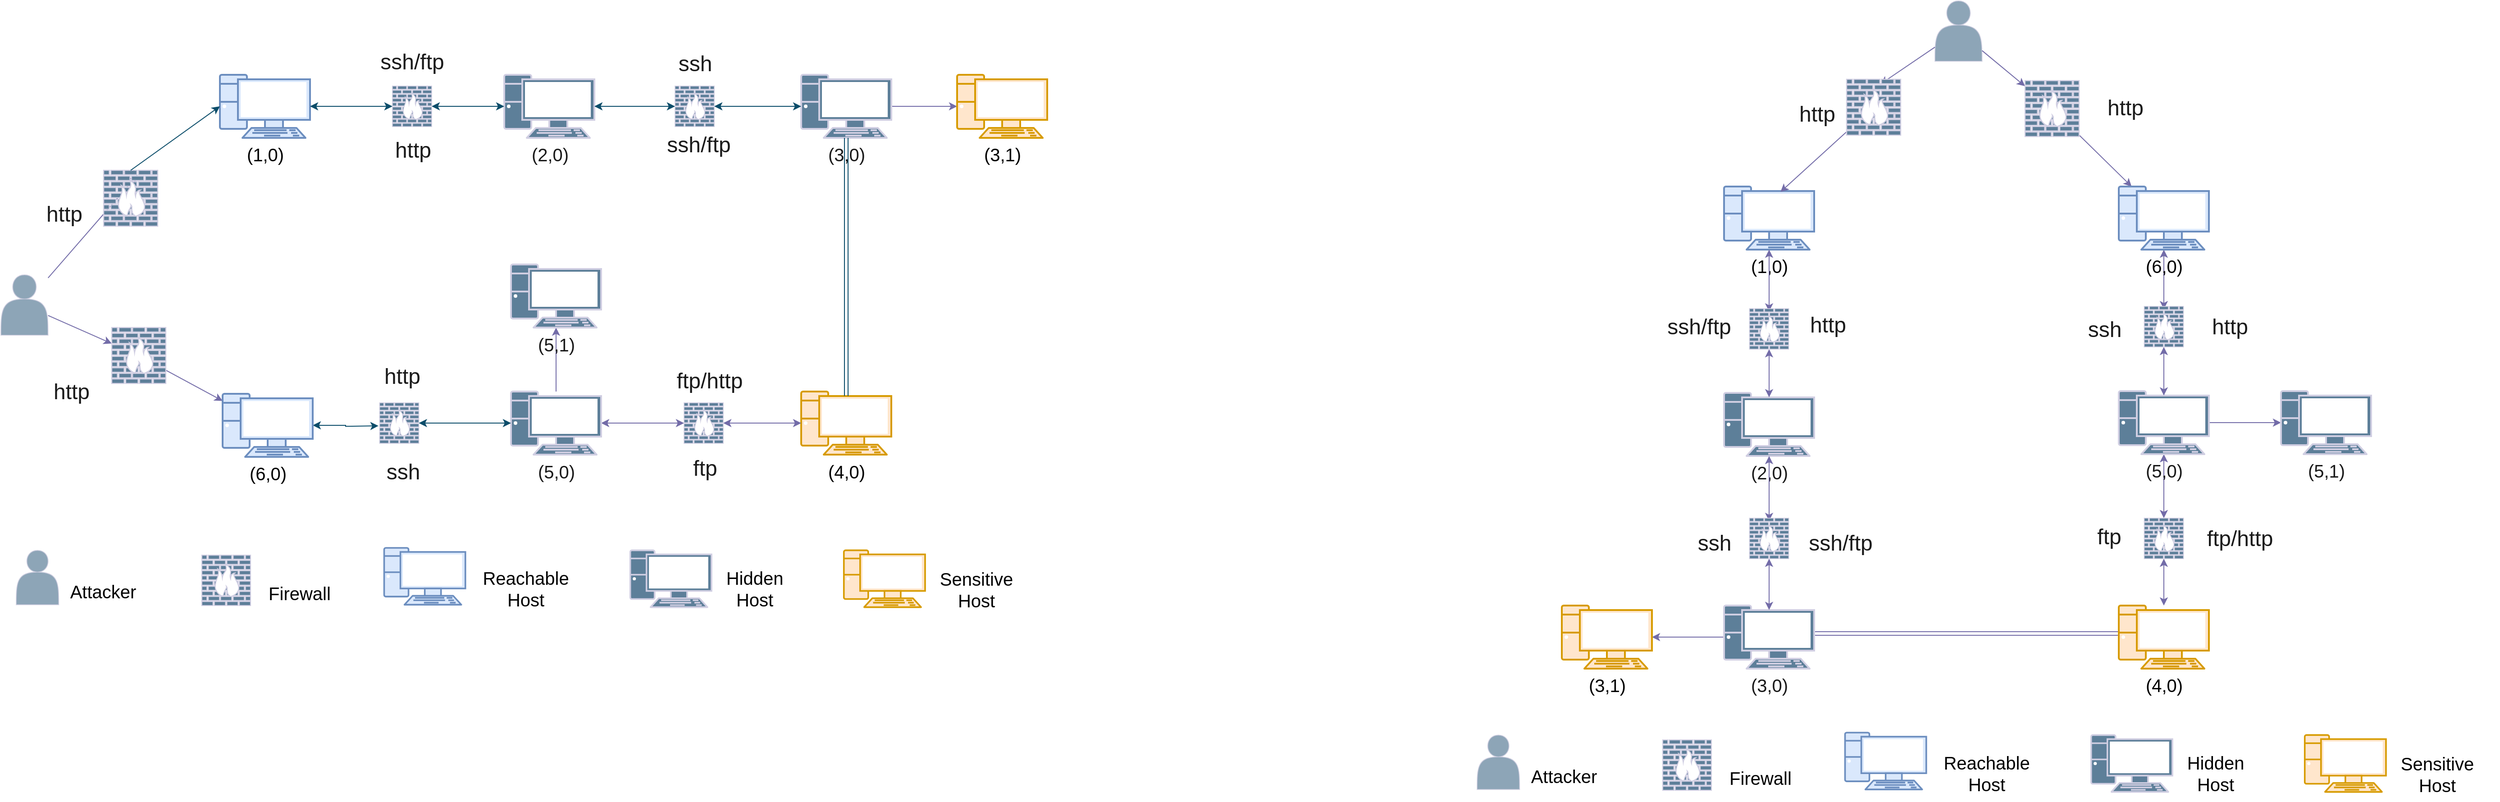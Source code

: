 <mxfile version="24.8.3">
  <diagram name="Page-1" id="d66fe2ae-3e9f-cf2f-6d29-e24063ad5d60">
    <mxGraphModel dx="8235" dy="3030" grid="0" gridSize="10" guides="1" tooltips="1" connect="1" arrows="1" fold="1" page="1" pageScale="1" pageWidth="1700" pageHeight="1100" background="none" math="0" shadow="0">
      <root>
        <mxCell id="0" />
        <mxCell id="1" parent="0" />
        <mxCell id="IWd8f2sbjNIuQyX2ivtv-33" style="rounded=0;orthogonalLoop=1;jettySize=auto;html=1;strokeColor=#736CA8;fontColor=#1A1A1A;" edge="1" parent="1" source="IWd8f2sbjNIuQyX2ivtv-32" target="IWd8f2sbjNIuQyX2ivtv-27">
          <mxGeometry relative="1" as="geometry" />
        </mxCell>
        <mxCell id="IWd8f2sbjNIuQyX2ivtv-2" value="" style="shape=actor;whiteSpace=wrap;html=1;opacity=70;labelBackgroundColor=none;fillColor=#5D7F99;strokeColor=#D0CEE2;fontColor=#1A1A1A;" vertex="1" parent="1">
          <mxGeometry x="-2867" y="-1056" width="52.35" height="67" as="geometry" />
        </mxCell>
        <mxCell id="IWd8f2sbjNIuQyX2ivtv-5" value="&lt;font style=&quot;font-size: 20px;&quot;&gt;(1,0)&lt;/font&gt;" style="verticalAlign=top;verticalLabelPosition=bottom;labelPosition=center;align=center;html=1;gradientDirection=north;strokeWidth=2;shape=mxgraph.networks.pc;rounded=1;shadow=0;comic=0;labelBackgroundColor=none;fillColor=#dae8fc;strokeColor=#6c8ebf;" vertex="1" parent="1">
          <mxGeometry x="-3101" y="-850" width="100" height="70" as="geometry" />
        </mxCell>
        <mxCell id="IWd8f2sbjNIuQyX2ivtv-13" style="rounded=1;orthogonalLoop=1;jettySize=auto;html=1;entryX=0.626;entryY=0.086;entryDx=0;entryDy=0;entryPerimeter=0;labelBackgroundColor=none;fontColor=default;strokeColor=#736CA8;curved=0;" edge="1" parent="1" source="IWd8f2sbjNIuQyX2ivtv-9" target="IWd8f2sbjNIuQyX2ivtv-5">
          <mxGeometry relative="1" as="geometry" />
        </mxCell>
        <mxCell id="IWd8f2sbjNIuQyX2ivtv-16" value="&lt;font style=&quot;font-size: 20px;&quot;&gt;(2,0)&lt;/font&gt;" style="verticalAlign=top;verticalLabelPosition=bottom;labelPosition=center;align=center;html=1;gradientDirection=north;strokeWidth=2;shape=mxgraph.networks.pc;rounded=1;shadow=0;comic=0;labelBackgroundColor=none;fillColor=#5D7F99;strokeColor=#D0CEE2;fontColor=#1A1A1A;" vertex="1" parent="1">
          <mxGeometry x="-3101" y="-621" width="100" height="70" as="geometry" />
        </mxCell>
        <mxCell id="IWd8f2sbjNIuQyX2ivtv-17" style="edgeStyle=orthogonalEdgeStyle;rounded=0;orthogonalLoop=1;jettySize=auto;html=1;entryX=0.5;entryY=0.07;entryDx=0;entryDy=0;entryPerimeter=0;labelBackgroundColor=none;fontColor=default;strokeColor=#736CA8;endArrow=classic;endFill=1;startArrow=classic;startFill=1;" edge="1" parent="1" source="IWd8f2sbjNIuQyX2ivtv-42" target="IWd8f2sbjNIuQyX2ivtv-16">
          <mxGeometry relative="1" as="geometry" />
        </mxCell>
        <mxCell id="IWd8f2sbjNIuQyX2ivtv-22" value="" style="edgeStyle=orthogonalEdgeStyle;rounded=0;orthogonalLoop=1;jettySize=auto;html=1;labelBackgroundColor=none;fontColor=default;strokeColor=#736CA8;startArrow=none;startFill=0;endArrow=none;endFill=0;shape=link;" edge="1" parent="1">
          <mxGeometry relative="1" as="geometry">
            <mxPoint x="-3002" y="-354" as="sourcePoint" />
            <mxPoint x="-2641" y="-354" as="targetPoint" />
          </mxGeometry>
        </mxCell>
        <mxCell id="IWd8f2sbjNIuQyX2ivtv-62" value="" style="edgeStyle=orthogonalEdgeStyle;rounded=0;orthogonalLoop=1;jettySize=auto;html=1;strokeColor=#736CA8;fontColor=#1A1A1A;" edge="1" parent="1" source="IWd8f2sbjNIuQyX2ivtv-18" target="IWd8f2sbjNIuQyX2ivtv-61">
          <mxGeometry relative="1" as="geometry" />
        </mxCell>
        <mxCell id="IWd8f2sbjNIuQyX2ivtv-18" value="&lt;font style=&quot;font-size: 20px;&quot;&gt;(3,0)&lt;/font&gt;" style="verticalAlign=top;verticalLabelPosition=bottom;labelPosition=center;align=center;html=1;gradientDirection=north;strokeWidth=2;shape=mxgraph.networks.pc;rounded=1;shadow=0;comic=0;labelBackgroundColor=none;fillColor=#5D7F99;strokeColor=#D0CEE2;fontColor=#1A1A1A;" vertex="1" parent="1">
          <mxGeometry x="-3101" y="-385" width="100" height="70" as="geometry" />
        </mxCell>
        <mxCell id="IWd8f2sbjNIuQyX2ivtv-19" style="edgeStyle=orthogonalEdgeStyle;rounded=0;orthogonalLoop=1;jettySize=auto;html=1;entryX=0.5;entryY=0.07;entryDx=0;entryDy=0;entryPerimeter=0;labelBackgroundColor=none;fontColor=default;strokeColor=#736CA8;startArrow=classic;startFill=1;endArrow=classic;endFill=1;" edge="1" parent="1" source="IWd8f2sbjNIuQyX2ivtv-44" target="IWd8f2sbjNIuQyX2ivtv-18">
          <mxGeometry relative="1" as="geometry" />
        </mxCell>
        <mxCell id="IWd8f2sbjNIuQyX2ivtv-26" value="" style="edgeStyle=orthogonalEdgeStyle;rounded=0;orthogonalLoop=1;jettySize=auto;html=1;strokeColor=#736CA8;fontColor=#1A1A1A;startArrow=classic;startFill=1;endArrow=classic;endFill=1;" edge="1" parent="1" source="IWd8f2sbjNIuQyX2ivtv-47" target="IWd8f2sbjNIuQyX2ivtv-25">
          <mxGeometry relative="1" as="geometry" />
        </mxCell>
        <mxCell id="IWd8f2sbjNIuQyX2ivtv-20" value="&lt;font style=&quot;font-size: 20px;&quot;&gt;(4,0)&lt;/font&gt;" style="verticalAlign=top;verticalLabelPosition=bottom;labelPosition=center;align=center;html=1;gradientDirection=north;strokeWidth=2;shape=mxgraph.networks.pc;rounded=1;shadow=0;comic=0;labelBackgroundColor=none;fillColor=#ffe6cc;strokeColor=#d79b00;" vertex="1" parent="1">
          <mxGeometry x="-2663" y="-385" width="100" height="70" as="geometry" />
        </mxCell>
        <mxCell id="IWd8f2sbjNIuQyX2ivtv-28" value="" style="edgeStyle=orthogonalEdgeStyle;rounded=0;orthogonalLoop=1;jettySize=auto;html=1;strokeColor=#736CA8;fontColor=#1A1A1A;startArrow=classic;startFill=1;endArrow=classic;endFill=1;exitX=0.5;exitY=0.07;exitDx=0;exitDy=0;exitPerimeter=0;" edge="1" parent="1" source="IWd8f2sbjNIuQyX2ivtv-35" target="IWd8f2sbjNIuQyX2ivtv-27">
          <mxGeometry relative="1" as="geometry" />
        </mxCell>
        <mxCell id="IWd8f2sbjNIuQyX2ivtv-60" value="" style="edgeStyle=orthogonalEdgeStyle;rounded=0;orthogonalLoop=1;jettySize=auto;html=1;strokeColor=#736CA8;fontColor=#1A1A1A;" edge="1" parent="1" source="IWd8f2sbjNIuQyX2ivtv-25" target="IWd8f2sbjNIuQyX2ivtv-59">
          <mxGeometry relative="1" as="geometry" />
        </mxCell>
        <mxCell id="IWd8f2sbjNIuQyX2ivtv-25" value="&lt;font style=&quot;font-size: 20px;&quot;&gt;(5,0)&lt;/font&gt;" style="verticalAlign=top;verticalLabelPosition=bottom;labelPosition=center;align=center;html=1;gradientDirection=north;strokeWidth=2;shape=mxgraph.networks.pc;rounded=1;shadow=0;comic=0;labelBackgroundColor=none;fillColor=#5D7F99;strokeColor=#D0CEE2;fontColor=#1A1A1A;" vertex="1" parent="1">
          <mxGeometry x="-2663" y="-623" width="100" height="70" as="geometry" />
        </mxCell>
        <mxCell id="IWd8f2sbjNIuQyX2ivtv-27" value="&lt;font style=&quot;font-size: 20px;&quot;&gt;(6,0)&lt;/font&gt;" style="verticalAlign=top;verticalLabelPosition=bottom;labelPosition=center;align=center;html=1;gradientDirection=north;strokeWidth=2;shape=mxgraph.networks.pc;rounded=1;shadow=0;comic=0;labelBackgroundColor=none;fillColor=#dae8fc;strokeColor=#6c8ebf;" vertex="1" parent="1">
          <mxGeometry x="-2663" y="-850" width="100" height="70" as="geometry" />
        </mxCell>
        <mxCell id="IWd8f2sbjNIuQyX2ivtv-29" value="" style="rounded=1;orthogonalLoop=1;jettySize=auto;html=1;entryX=0.626;entryY=0.086;entryDx=0;entryDy=0;entryPerimeter=0;labelBackgroundColor=none;fontColor=default;strokeColor=#736CA8;curved=0;" edge="1" parent="1" source="IWd8f2sbjNIuQyX2ivtv-2" target="IWd8f2sbjNIuQyX2ivtv-9">
          <mxGeometry relative="1" as="geometry">
            <mxPoint x="-2898" y="-1015" as="sourcePoint" />
            <mxPoint x="-3038" y="-844" as="targetPoint" />
          </mxGeometry>
        </mxCell>
        <mxCell id="IWd8f2sbjNIuQyX2ivtv-9" value="" style="verticalAlign=top;verticalLabelPosition=bottom;labelPosition=center;align=center;html=1;gradientDirection=north;strokeWidth=2;shape=mxgraph.networks.firewall;rounded=1;shadow=0;comic=0;labelBackgroundColor=none;fillColor=#5D7F99;strokeColor=#D0CEE2;fontColor=#1A1A1A;" vertex="1" parent="1">
          <mxGeometry x="-2965" y="-969" width="60" height="62" as="geometry" />
        </mxCell>
        <mxCell id="IWd8f2sbjNIuQyX2ivtv-34" value="" style="rounded=0;orthogonalLoop=1;jettySize=auto;html=1;strokeColor=#736CA8;fontColor=#1A1A1A;" edge="1" parent="1" source="IWd8f2sbjNIuQyX2ivtv-2" target="IWd8f2sbjNIuQyX2ivtv-32">
          <mxGeometry relative="1" as="geometry">
            <mxPoint x="-2830" y="-1029" as="sourcePoint" />
            <mxPoint x="-2648" y="-850" as="targetPoint" />
          </mxGeometry>
        </mxCell>
        <mxCell id="IWd8f2sbjNIuQyX2ivtv-32" value="" style="verticalAlign=top;verticalLabelPosition=bottom;labelPosition=center;align=center;html=1;gradientDirection=north;strokeWidth=2;shape=mxgraph.networks.firewall;rounded=1;shadow=0;comic=0;labelBackgroundColor=none;fillColor=#5D7F99;strokeColor=#D0CEE2;fontColor=#1A1A1A;" vertex="1" parent="1">
          <mxGeometry x="-2767" y="-967.5" width="60" height="62" as="geometry" />
        </mxCell>
        <mxCell id="IWd8f2sbjNIuQyX2ivtv-36" value="&lt;font style=&quot;font-size: 24px;&quot;&gt;http&lt;/font&gt;" style="text;html=1;align=center;verticalAlign=middle;resizable=0;points=[];autosize=1;strokeColor=none;fillColor=none;fontColor=#1A1A1A;fontSize=24;" vertex="1" parent="1">
          <mxGeometry x="-3027" y="-951" width="58" height="41" as="geometry" />
        </mxCell>
        <mxCell id="IWd8f2sbjNIuQyX2ivtv-37" value="&lt;font style=&quot;font-size: 24px;&quot;&gt;http&lt;/font&gt;" style="text;html=1;align=center;verticalAlign=middle;resizable=0;points=[];autosize=1;strokeColor=none;fillColor=none;fontColor=#1A1A1A;fontSize=24;" vertex="1" parent="1">
          <mxGeometry x="-2685" y="-958" width="58" height="41" as="geometry" />
        </mxCell>
        <mxCell id="IWd8f2sbjNIuQyX2ivtv-38" value="&lt;font style=&quot;font-size: 24px;&quot;&gt;ssh/ftp&lt;/font&gt;" style="text;html=1;align=center;verticalAlign=middle;resizable=0;points=[];autosize=1;strokeColor=none;fillColor=none;fontColor=#1A1A1A;fontSize=24;" vertex="1" parent="1">
          <mxGeometry x="-3174" y="-714.5" width="89" height="41" as="geometry" />
        </mxCell>
        <mxCell id="IWd8f2sbjNIuQyX2ivtv-39" value="" style="edgeStyle=orthogonalEdgeStyle;rounded=0;orthogonalLoop=1;jettySize=auto;html=1;strokeColor=#736CA8;fontColor=#1A1A1A;startArrow=classic;startFill=1;endArrow=classic;endFill=1;exitX=0.5;exitY=0.07;exitDx=0;exitDy=0;exitPerimeter=0;" edge="1" parent="1" source="IWd8f2sbjNIuQyX2ivtv-25" target="IWd8f2sbjNIuQyX2ivtv-35">
          <mxGeometry relative="1" as="geometry">
            <mxPoint x="-2613" y="-618" as="sourcePoint" />
            <mxPoint x="-2613" y="-780" as="targetPoint" />
          </mxGeometry>
        </mxCell>
        <mxCell id="IWd8f2sbjNIuQyX2ivtv-35" value="" style="verticalAlign=top;verticalLabelPosition=bottom;labelPosition=center;align=center;html=1;gradientDirection=north;strokeWidth=2;shape=mxgraph.networks.firewall;rounded=1;shadow=0;comic=0;labelBackgroundColor=none;fillColor=#5D7F99;strokeColor=#D0CEE2;fontColor=#1A1A1A;" vertex="1" parent="1">
          <mxGeometry x="-2634.77" y="-717" width="43.55" height="45" as="geometry" />
        </mxCell>
        <mxCell id="IWd8f2sbjNIuQyX2ivtv-43" value="" style="edgeStyle=orthogonalEdgeStyle;rounded=0;orthogonalLoop=1;jettySize=auto;html=1;entryX=0.5;entryY=0.07;entryDx=0;entryDy=0;entryPerimeter=0;labelBackgroundColor=none;fontColor=default;strokeColor=#736CA8;endArrow=classic;endFill=1;startArrow=classic;startFill=1;" edge="1" parent="1" source="IWd8f2sbjNIuQyX2ivtv-5" target="IWd8f2sbjNIuQyX2ivtv-42">
          <mxGeometry relative="1" as="geometry">
            <mxPoint x="-3051" y="-780" as="sourcePoint" />
            <mxPoint x="-3051" y="-616" as="targetPoint" />
          </mxGeometry>
        </mxCell>
        <mxCell id="IWd8f2sbjNIuQyX2ivtv-42" value="&amp;nbsp;" style="verticalAlign=top;verticalLabelPosition=bottom;labelPosition=center;align=center;html=1;gradientDirection=north;strokeWidth=2;shape=mxgraph.networks.firewall;rounded=1;shadow=0;comic=0;labelBackgroundColor=none;fillColor=#5D7F99;strokeColor=#D0CEE2;fontColor=#1A1A1A;" vertex="1" parent="1">
          <mxGeometry x="-3072.77" y="-714.5" width="43.55" height="45" as="geometry" />
        </mxCell>
        <mxCell id="IWd8f2sbjNIuQyX2ivtv-46" value="" style="edgeStyle=orthogonalEdgeStyle;rounded=0;orthogonalLoop=1;jettySize=auto;html=1;entryX=0.5;entryY=0.07;entryDx=0;entryDy=0;entryPerimeter=0;labelBackgroundColor=none;fontColor=default;strokeColor=#736CA8;startArrow=classic;startFill=1;endArrow=classic;endFill=1;" edge="1" parent="1" source="IWd8f2sbjNIuQyX2ivtv-16" target="IWd8f2sbjNIuQyX2ivtv-44">
          <mxGeometry relative="1" as="geometry">
            <mxPoint x="-3051" y="-551" as="sourcePoint" />
            <mxPoint x="-3051" y="-380" as="targetPoint" />
          </mxGeometry>
        </mxCell>
        <mxCell id="IWd8f2sbjNIuQyX2ivtv-44" value="" style="verticalAlign=top;verticalLabelPosition=bottom;labelPosition=center;align=center;html=1;gradientDirection=north;strokeWidth=2;shape=mxgraph.networks.firewall;rounded=1;shadow=0;comic=0;labelBackgroundColor=none;fillColor=#5D7F99;strokeColor=#D0CEE2;fontColor=#1A1A1A;" vertex="1" parent="1">
          <mxGeometry x="-3072.77" y="-482" width="43.55" height="45" as="geometry" />
        </mxCell>
        <mxCell id="IWd8f2sbjNIuQyX2ivtv-48" value="" style="edgeStyle=orthogonalEdgeStyle;rounded=0;orthogonalLoop=1;jettySize=auto;html=1;strokeColor=#736CA8;fontColor=#1A1A1A;startArrow=classic;startFill=1;endArrow=classic;endFill=1;" edge="1" parent="1" source="IWd8f2sbjNIuQyX2ivtv-20" target="IWd8f2sbjNIuQyX2ivtv-47">
          <mxGeometry relative="1" as="geometry">
            <mxPoint x="-2613" y="-385" as="sourcePoint" />
            <mxPoint x="-2613" y="-553" as="targetPoint" />
          </mxGeometry>
        </mxCell>
        <mxCell id="IWd8f2sbjNIuQyX2ivtv-47" value="" style="verticalAlign=top;verticalLabelPosition=bottom;labelPosition=center;align=center;html=1;gradientDirection=north;strokeWidth=2;shape=mxgraph.networks.firewall;rounded=1;shadow=0;comic=0;labelBackgroundColor=none;fillColor=#5D7F99;strokeColor=#D0CEE2;fontColor=#1A1A1A;" vertex="1" parent="1">
          <mxGeometry x="-2634.77" y="-482" width="43.55" height="45" as="geometry" />
        </mxCell>
        <mxCell id="IWd8f2sbjNIuQyX2ivtv-49" value="&lt;font style=&quot;font-size: 24px;&quot;&gt;http&lt;/font&gt;" style="text;html=1;align=center;verticalAlign=middle;resizable=0;points=[];autosize=1;strokeColor=none;fillColor=none;fontColor=#1A1A1A;fontSize=24;" vertex="1" parent="1">
          <mxGeometry x="-3015" y="-716.5" width="58" height="41" as="geometry" />
        </mxCell>
        <mxCell id="IWd8f2sbjNIuQyX2ivtv-51" value="&lt;font style=&quot;font-size: 24px;&quot;&gt;ssh&lt;/font&gt;" style="text;html=1;align=center;verticalAlign=middle;resizable=0;points=[];autosize=1;strokeColor=none;fillColor=none;fontColor=#1A1A1A;fontSize=24;" vertex="1" parent="1">
          <mxGeometry x="-3140" y="-475" width="55" height="41" as="geometry" />
        </mxCell>
        <mxCell id="IWd8f2sbjNIuQyX2ivtv-52" value="&lt;font style=&quot;font-size: 24px;&quot;&gt;ssh/ftp&lt;/font&gt;" style="text;html=1;align=center;verticalAlign=middle;resizable=0;points=[];autosize=1;strokeColor=none;fillColor=none;fontColor=#1A1A1A;fontSize=24;" vertex="1" parent="1">
          <mxGeometry x="-3016.5" y="-475" width="89" height="41" as="geometry" />
        </mxCell>
        <mxCell id="IWd8f2sbjNIuQyX2ivtv-54" value="&lt;font style=&quot;font-size: 24px;&quot;&gt;ftp/http&lt;/font&gt;" style="text;html=1;align=center;verticalAlign=middle;resizable=0;points=[];autosize=1;strokeColor=none;fillColor=none;fontColor=#1A1A1A;fontSize=24;" vertex="1" parent="1">
          <mxGeometry x="-2575" y="-479.5" width="91" height="41" as="geometry" />
        </mxCell>
        <mxCell id="IWd8f2sbjNIuQyX2ivtv-55" value="&lt;font style=&quot;font-size: 24px;&quot;&gt;ftp&lt;/font&gt;" style="text;html=1;align=center;verticalAlign=middle;resizable=0;points=[];autosize=1;strokeColor=none;fillColor=none;fontColor=#1A1A1A;fontSize=24;" vertex="1" parent="1">
          <mxGeometry x="-2697" y="-481.5" width="45" height="41" as="geometry" />
        </mxCell>
        <mxCell id="IWd8f2sbjNIuQyX2ivtv-56" value="&lt;font style=&quot;font-size: 24px;&quot;&gt;ssh&lt;/font&gt;" style="text;html=1;align=center;verticalAlign=middle;resizable=0;points=[];autosize=1;strokeColor=none;fillColor=none;fontColor=#1A1A1A;fontSize=24;" vertex="1" parent="1">
          <mxGeometry x="-2707" y="-712" width="55" height="41" as="geometry" />
        </mxCell>
        <mxCell id="IWd8f2sbjNIuQyX2ivtv-58" value="&lt;font style=&quot;font-size: 24px;&quot;&gt;http&lt;/font&gt;" style="text;html=1;align=center;verticalAlign=middle;resizable=0;points=[];autosize=1;strokeColor=none;fillColor=none;fontColor=#1A1A1A;fontSize=24;" vertex="1" parent="1">
          <mxGeometry x="-2569" y="-714.5" width="58" height="41" as="geometry" />
        </mxCell>
        <mxCell id="IWd8f2sbjNIuQyX2ivtv-59" value="&lt;font style=&quot;font-size: 20px;&quot;&gt;(5,1)&lt;/font&gt;" style="verticalAlign=top;verticalLabelPosition=bottom;labelPosition=center;align=center;html=1;gradientDirection=north;strokeWidth=2;shape=mxgraph.networks.pc;rounded=1;shadow=0;comic=0;labelBackgroundColor=none;fillColor=#5D7F99;strokeColor=#D0CEE2;fontColor=#1A1A1A;" vertex="1" parent="1">
          <mxGeometry x="-2483" y="-623" width="100" height="70" as="geometry" />
        </mxCell>
        <mxCell id="IWd8f2sbjNIuQyX2ivtv-61" value="&lt;font style=&quot;font-size: 20px;&quot;&gt;(3,1)&lt;/font&gt;" style="verticalAlign=top;verticalLabelPosition=bottom;labelPosition=center;align=center;html=1;gradientDirection=north;strokeWidth=2;shape=mxgraph.networks.pc;rounded=1;shadow=0;comic=0;labelBackgroundColor=none;fillColor=#ffe6cc;strokeColor=#d79b00;" vertex="1" parent="1">
          <mxGeometry x="-3281" y="-385" width="100" height="70" as="geometry" />
        </mxCell>
        <mxCell id="IWd8f2sbjNIuQyX2ivtv-81" value="" style="group;fontSize=20;" vertex="1" connectable="0" parent="1">
          <mxGeometry x="-3375" y="-244" width="1133.508" height="74.914" as="geometry" />
        </mxCell>
        <mxCell id="IWd8f2sbjNIuQyX2ivtv-72" value="" style="verticalAlign=top;verticalLabelPosition=bottom;labelPosition=center;align=center;html=1;gradientDirection=north;strokeWidth=2;shape=mxgraph.networks.pc;rounded=1;shadow=0;comic=0;labelBackgroundColor=none;fillColor=#dae8fc;strokeColor=#6c8ebf;" vertex="1" parent="IWd8f2sbjNIuQyX2ivtv-81">
          <mxGeometry x="408.26" width="90.124" height="63.086" as="geometry" />
        </mxCell>
        <mxCell id="IWd8f2sbjNIuQyX2ivtv-74" value="Reachable&lt;div style=&quot;font-size: 20px;&quot;&gt;Host&lt;/div&gt;" style="text;html=1;align=center;verticalAlign=middle;resizable=0;points=[];autosize=1;strokeColor=none;fillColor=none;fontColor=#000000;fontSize=20;" vertex="1" parent="IWd8f2sbjNIuQyX2ivtv-81">
          <mxGeometry x="507.618" y="14.914" width="114" height="60" as="geometry" />
        </mxCell>
        <mxCell id="IWd8f2sbjNIuQyX2ivtv-75" value="" style="verticalAlign=top;verticalLabelPosition=bottom;labelPosition=center;align=center;html=1;gradientDirection=north;strokeWidth=2;shape=mxgraph.networks.pc;rounded=1;shadow=0;comic=0;labelBackgroundColor=none;fillColor=#5D7F99;strokeColor=#D0CEE2;fontColor=#1A1A1A;" vertex="1" parent="IWd8f2sbjNIuQyX2ivtv-81">
          <mxGeometry x="681.334" y="2.704" width="90.124" height="63.086" as="geometry" />
        </mxCell>
        <mxCell id="IWd8f2sbjNIuQyX2ivtv-78" value="Hidden&lt;br style=&quot;font-size: 20px;&quot;&gt;&lt;div style=&quot;font-size: 20px;&quot;&gt;Host&lt;/div&gt;" style="text;html=1;align=center;verticalAlign=middle;resizable=0;points=[];autosize=1;strokeColor=none;fillColor=none;fontColor=#000000;fontSize=20;" vertex="1" parent="IWd8f2sbjNIuQyX2ivtv-81">
          <mxGeometry x="778.996" y="14.911" width="81" height="60" as="geometry" />
        </mxCell>
        <mxCell id="IWd8f2sbjNIuQyX2ivtv-79" value="" style="verticalAlign=top;verticalLabelPosition=bottom;labelPosition=center;align=center;html=1;gradientDirection=north;strokeWidth=2;shape=mxgraph.networks.pc;rounded=1;shadow=0;comic=0;labelBackgroundColor=none;fillColor=#ffe6cc;strokeColor=#d79b00;" vertex="1" parent="IWd8f2sbjNIuQyX2ivtv-81">
          <mxGeometry x="918.36" y="2.704" width="90.124" height="63.086" as="geometry" />
        </mxCell>
        <mxCell id="IWd8f2sbjNIuQyX2ivtv-80" value="Sensitive&lt;br style=&quot;font-size: 20px;&quot;&gt;&lt;div style=&quot;font-size: 20px;&quot;&gt;Host&lt;/div&gt;" style="text;html=1;align=center;verticalAlign=middle;resizable=0;points=[];autosize=1;strokeColor=none;fillColor=none;fontColor=#000000;fontSize=20;" vertex="1" parent="IWd8f2sbjNIuQyX2ivtv-81">
          <mxGeometry x="1015.508" y="15.704" width="99" height="60" as="geometry" />
        </mxCell>
        <mxCell id="IWd8f2sbjNIuQyX2ivtv-63" value="" style="shape=actor;whiteSpace=wrap;html=1;opacity=70;labelBackgroundColor=none;fillColor=#5D7F99;strokeColor=#D0CEE2;fontColor=#1A1A1A;" vertex="1" parent="IWd8f2sbjNIuQyX2ivtv-81">
          <mxGeometry y="2.704" width="47.18" height="60.383" as="geometry" />
        </mxCell>
        <mxCell id="IWd8f2sbjNIuQyX2ivtv-66" value="&lt;font style=&quot;font-size: 20px;&quot;&gt;Attacker&lt;/font&gt;" style="text;html=1;align=center;verticalAlign=middle;resizable=0;points=[];autosize=1;strokeColor=none;fillColor=none;fontColor=#000000;fontSize=20;" vertex="1" parent="IWd8f2sbjNIuQyX2ivtv-81">
          <mxGeometry x="50.074" y="30.037" width="91" height="36" as="geometry" />
        </mxCell>
        <mxCell id="IWd8f2sbjNIuQyX2ivtv-67" value="" style="verticalAlign=top;verticalLabelPosition=bottom;labelPosition=center;align=center;html=1;gradientDirection=north;strokeWidth=2;shape=mxgraph.networks.firewall;rounded=1;shadow=0;comic=0;labelBackgroundColor=none;fillColor=#5D7F99;strokeColor=#D0CEE2;fontColor=#1A1A1A;" vertex="1" parent="IWd8f2sbjNIuQyX2ivtv-81">
          <mxGeometry x="205.932" y="8.111" width="54.074" height="55.877" as="geometry" />
        </mxCell>
        <mxCell id="IWd8f2sbjNIuQyX2ivtv-69" value="&lt;font style=&quot;font-size: 20px;&quot;&gt;Firewall&lt;/font&gt;" style="text;html=1;align=center;verticalAlign=middle;resizable=0;points=[];autosize=1;strokeColor=none;fillColor=none;fontColor=#000000;fontSize=20;" vertex="1" parent="IWd8f2sbjNIuQyX2ivtv-81">
          <mxGeometry x="270.328" y="31.84" width="87" height="36" as="geometry" />
        </mxCell>
        <mxCell id="IWd8f2sbjNIuQyX2ivtv-82" style="rounded=0;orthogonalLoop=1;jettySize=auto;html=1;strokeColor=#736CA8;fontColor=#1A1A1A;" edge="1" source="IWd8f2sbjNIuQyX2ivtv-101" target="IWd8f2sbjNIuQyX2ivtv-97" parent="1">
          <mxGeometry relative="1" as="geometry" />
        </mxCell>
        <mxCell id="IWd8f2sbjNIuQyX2ivtv-83" value="" style="shape=actor;whiteSpace=wrap;html=1;opacity=70;labelBackgroundColor=none;fillColor=#5D7F99;strokeColor=#D0CEE2;fontColor=#1A1A1A;" vertex="1" parent="1">
          <mxGeometry x="-5013" y="-752" width="52.35" height="67" as="geometry" />
        </mxCell>
        <mxCell id="IWd8f2sbjNIuQyX2ivtv-84" value="&lt;font style=&quot;font-size: 20px;&quot;&gt;(1,0)&lt;/font&gt;" style="verticalAlign=top;verticalLabelPosition=bottom;labelPosition=center;align=center;html=1;gradientDirection=north;strokeWidth=2;shape=mxgraph.networks.pc;rounded=1;shadow=0;comic=0;labelBackgroundColor=none;fillColor=#dae8fc;strokeColor=#6c8ebf;" vertex="1" parent="1">
          <mxGeometry x="-4770" y="-974" width="100" height="70" as="geometry" />
        </mxCell>
        <mxCell id="IWd8f2sbjNIuQyX2ivtv-86" value="&lt;font style=&quot;font-size: 20px;&quot;&gt;(2,0)&lt;/font&gt;" style="verticalAlign=top;verticalLabelPosition=bottom;labelPosition=center;align=center;html=1;gradientDirection=north;strokeWidth=2;shape=mxgraph.networks.pc;rounded=1;shadow=0;comic=0;labelBackgroundColor=none;fillColor=#5D7F99;strokeColor=#D0CEE2;fontColor=#1A1A1A;" vertex="1" parent="1">
          <mxGeometry x="-4454.5" y="-974" width="100" height="70" as="geometry" />
        </mxCell>
        <mxCell id="IWd8f2sbjNIuQyX2ivtv-89" value="" style="edgeStyle=orthogonalEdgeStyle;rounded=0;orthogonalLoop=1;jettySize=auto;html=1;strokeColor=#736CA8;fontColor=#1A1A1A;" edge="1" source="IWd8f2sbjNIuQyX2ivtv-90" target="IWd8f2sbjNIuQyX2ivtv-121" parent="1">
          <mxGeometry relative="1" as="geometry" />
        </mxCell>
        <mxCell id="IWd8f2sbjNIuQyX2ivtv-90" value="&lt;font style=&quot;font-size: 20px;&quot;&gt;(3,0)&lt;/font&gt;" style="verticalAlign=top;verticalLabelPosition=bottom;labelPosition=center;align=center;html=1;gradientDirection=north;strokeWidth=2;shape=mxgraph.networks.pc;rounded=1;shadow=0;comic=0;labelBackgroundColor=none;fillColor=#5D7F99;strokeColor=#D0CEE2;fontColor=#1A1A1A;" vertex="1" parent="1">
          <mxGeometry x="-4125" y="-974" width="100" height="70" as="geometry" />
        </mxCell>
        <mxCell id="IWd8f2sbjNIuQyX2ivtv-92" value="" style="edgeStyle=orthogonalEdgeStyle;rounded=0;orthogonalLoop=1;jettySize=auto;html=1;strokeColor=#736CA8;fontColor=#1A1A1A;startArrow=classic;startFill=1;endArrow=classic;endFill=1;" edge="1" source="IWd8f2sbjNIuQyX2ivtv-112" target="IWd8f2sbjNIuQyX2ivtv-96" parent="1">
          <mxGeometry relative="1" as="geometry" />
        </mxCell>
        <mxCell id="IWd8f2sbjNIuQyX2ivtv-93" value="&lt;font style=&quot;font-size: 20px;&quot;&gt;(4,0)&lt;/font&gt;" style="verticalAlign=top;verticalLabelPosition=bottom;labelPosition=center;align=center;html=1;gradientDirection=north;strokeWidth=2;shape=mxgraph.networks.pc;rounded=1;shadow=0;comic=0;labelBackgroundColor=none;fillColor=#ffe6cc;strokeColor=#d79b00;" vertex="1" parent="1">
          <mxGeometry x="-4125" y="-622.5" width="100" height="70" as="geometry" />
        </mxCell>
        <mxCell id="IWd8f2sbjNIuQyX2ivtv-95" value="" style="edgeStyle=orthogonalEdgeStyle;rounded=0;orthogonalLoop=1;jettySize=auto;html=1;strokeColor=#736CA8;fontColor=#1A1A1A;" edge="1" source="IWd8f2sbjNIuQyX2ivtv-96" target="IWd8f2sbjNIuQyX2ivtv-120" parent="1">
          <mxGeometry relative="1" as="geometry" />
        </mxCell>
        <mxCell id="IWd8f2sbjNIuQyX2ivtv-96" value="&lt;font style=&quot;font-size: 20px;&quot;&gt;(5,0)&lt;/font&gt;" style="verticalAlign=top;verticalLabelPosition=bottom;labelPosition=center;align=center;html=1;gradientDirection=north;strokeWidth=2;shape=mxgraph.networks.pc;rounded=1;shadow=0;comic=0;labelBackgroundColor=none;fillColor=#5D7F99;strokeColor=#D0CEE2;fontColor=#1A1A1A;" vertex="1" parent="1">
          <mxGeometry x="-4447" y="-622.5" width="100" height="70" as="geometry" />
        </mxCell>
        <mxCell id="IWd8f2sbjNIuQyX2ivtv-142" style="edgeStyle=orthogonalEdgeStyle;rounded=0;orthogonalLoop=1;jettySize=auto;html=1;exitX=1;exitY=0.5;exitDx=0;exitDy=0;exitPerimeter=0;strokeColor=#0B4D6A;startArrow=classic;startFill=1;" edge="1" parent="1" source="IWd8f2sbjNIuQyX2ivtv-97">
          <mxGeometry relative="1" as="geometry">
            <mxPoint x="-4594.036" y="-584.429" as="targetPoint" />
          </mxGeometry>
        </mxCell>
        <mxCell id="IWd8f2sbjNIuQyX2ivtv-97" value="&lt;font style=&quot;font-size: 20px;&quot;&gt;(6,0)&lt;/font&gt;" style="verticalAlign=top;verticalLabelPosition=bottom;labelPosition=center;align=center;html=1;gradientDirection=north;strokeWidth=2;shape=mxgraph.networks.pc;rounded=1;shadow=0;comic=0;labelBackgroundColor=none;fillColor=#dae8fc;strokeColor=#6c8ebf;" vertex="1" parent="1">
          <mxGeometry x="-4767" y="-620" width="100" height="70" as="geometry" />
        </mxCell>
        <mxCell id="IWd8f2sbjNIuQyX2ivtv-98" value="" style="rounded=1;orthogonalLoop=1;jettySize=auto;html=1;entryX=0.626;entryY=0.086;entryDx=0;entryDy=0;entryPerimeter=0;labelBackgroundColor=none;fontColor=default;strokeColor=#736CA8;curved=0;" edge="1" source="IWd8f2sbjNIuQyX2ivtv-83" target="IWd8f2sbjNIuQyX2ivtv-99" parent="1">
          <mxGeometry relative="1" as="geometry">
            <mxPoint x="-4623" y="-959" as="sourcePoint" />
            <mxPoint x="-4763" y="-788" as="targetPoint" />
          </mxGeometry>
        </mxCell>
        <mxCell id="IWd8f2sbjNIuQyX2ivtv-99" value="" style="verticalAlign=top;verticalLabelPosition=bottom;labelPosition=center;align=center;html=1;gradientDirection=north;strokeWidth=2;shape=mxgraph.networks.firewall;rounded=1;shadow=0;comic=0;labelBackgroundColor=none;fillColor=#5D7F99;strokeColor=#D0CEE2;fontColor=#1A1A1A;" vertex="1" parent="1">
          <mxGeometry x="-4899" y="-868" width="60" height="62" as="geometry" />
        </mxCell>
        <mxCell id="IWd8f2sbjNIuQyX2ivtv-100" value="" style="rounded=0;orthogonalLoop=1;jettySize=auto;html=1;strokeColor=#736CA8;fontColor=#1A1A1A;" edge="1" source="IWd8f2sbjNIuQyX2ivtv-83" target="IWd8f2sbjNIuQyX2ivtv-101" parent="1">
          <mxGeometry relative="1" as="geometry">
            <mxPoint x="-4555" y="-973" as="sourcePoint" />
            <mxPoint x="-4373" y="-794" as="targetPoint" />
          </mxGeometry>
        </mxCell>
        <mxCell id="IWd8f2sbjNIuQyX2ivtv-101" value="" style="verticalAlign=top;verticalLabelPosition=bottom;labelPosition=center;align=center;html=1;gradientDirection=north;strokeWidth=2;shape=mxgraph.networks.firewall;rounded=1;shadow=0;comic=0;labelBackgroundColor=none;fillColor=#5D7F99;strokeColor=#D0CEE2;fontColor=#1A1A1A;" vertex="1" parent="1">
          <mxGeometry x="-4890" y="-693.5" width="60" height="62" as="geometry" />
        </mxCell>
        <mxCell id="IWd8f2sbjNIuQyX2ivtv-102" value="&lt;font style=&quot;font-size: 24px;&quot;&gt;http&lt;/font&gt;" style="text;html=1;align=center;verticalAlign=middle;resizable=0;points=[];autosize=1;strokeColor=none;fillColor=none;fontColor=#1A1A1A;fontSize=24;" vertex="1" parent="1">
          <mxGeometry x="-4972" y="-840" width="58" height="41" as="geometry" />
        </mxCell>
        <mxCell id="IWd8f2sbjNIuQyX2ivtv-103" value="&lt;font style=&quot;font-size: 24px;&quot;&gt;http&lt;/font&gt;" style="text;html=1;align=center;verticalAlign=middle;resizable=0;points=[];autosize=1;strokeColor=none;fillColor=none;fontColor=#1A1A1A;fontSize=24;" vertex="1" parent="1">
          <mxGeometry x="-4585" y="-911" width="58" height="41" as="geometry" />
        </mxCell>
        <mxCell id="IWd8f2sbjNIuQyX2ivtv-104" value="&lt;font style=&quot;font-size: 24px;&quot;&gt;ssh/ftp&lt;/font&gt;" style="text;html=1;align=center;verticalAlign=middle;resizable=0;points=[];autosize=1;strokeColor=none;fillColor=none;fontColor=#1A1A1A;fontSize=24;" vertex="1" parent="1">
          <mxGeometry x="-4284" y="-916.5" width="89" height="41" as="geometry" />
        </mxCell>
        <mxCell id="IWd8f2sbjNIuQyX2ivtv-106" value="" style="verticalAlign=top;verticalLabelPosition=bottom;labelPosition=center;align=center;html=1;gradientDirection=north;strokeWidth=2;shape=mxgraph.networks.firewall;rounded=1;shadow=0;comic=0;labelBackgroundColor=none;fillColor=#5D7F99;strokeColor=#D0CEE2;fontColor=#1A1A1A;" vertex="1" parent="1">
          <mxGeometry x="-4592.78" y="-610" width="43.55" height="45" as="geometry" />
        </mxCell>
        <mxCell id="IWd8f2sbjNIuQyX2ivtv-108" value="&amp;nbsp;" style="verticalAlign=top;verticalLabelPosition=bottom;labelPosition=center;align=center;html=1;gradientDirection=north;strokeWidth=2;shape=mxgraph.networks.firewall;rounded=1;shadow=0;comic=0;labelBackgroundColor=none;fillColor=#5D7F99;strokeColor=#D0CEE2;fontColor=#1A1A1A;" vertex="1" parent="1">
          <mxGeometry x="-4578.55" y="-961.5" width="43.55" height="45" as="geometry" />
        </mxCell>
        <mxCell id="IWd8f2sbjNIuQyX2ivtv-110" value="" style="verticalAlign=top;verticalLabelPosition=bottom;labelPosition=center;align=center;html=1;gradientDirection=north;strokeWidth=2;shape=mxgraph.networks.firewall;rounded=1;shadow=0;comic=0;labelBackgroundColor=none;fillColor=#5D7F99;strokeColor=#D0CEE2;fontColor=#1A1A1A;" vertex="1" parent="1">
          <mxGeometry x="-4265" y="-961.5" width="43.55" height="45" as="geometry" />
        </mxCell>
        <mxCell id="IWd8f2sbjNIuQyX2ivtv-111" value="" style="edgeStyle=orthogonalEdgeStyle;rounded=0;orthogonalLoop=1;jettySize=auto;html=1;strokeColor=#736CA8;fontColor=#1A1A1A;startArrow=classic;startFill=1;endArrow=classic;endFill=1;" edge="1" source="IWd8f2sbjNIuQyX2ivtv-93" target="IWd8f2sbjNIuQyX2ivtv-112" parent="1">
          <mxGeometry relative="1" as="geometry">
            <mxPoint x="-4338" y="-229" as="sourcePoint" />
            <mxPoint x="-4338" y="-397" as="targetPoint" />
          </mxGeometry>
        </mxCell>
        <mxCell id="IWd8f2sbjNIuQyX2ivtv-112" value="" style="verticalAlign=top;verticalLabelPosition=bottom;labelPosition=center;align=center;html=1;gradientDirection=north;strokeWidth=2;shape=mxgraph.networks.firewall;rounded=1;shadow=0;comic=0;labelBackgroundColor=none;fillColor=#5D7F99;strokeColor=#D0CEE2;fontColor=#1A1A1A;" vertex="1" parent="1">
          <mxGeometry x="-4255" y="-610" width="43.55" height="45" as="geometry" />
        </mxCell>
        <mxCell id="IWd8f2sbjNIuQyX2ivtv-113" value="&lt;font style=&quot;font-size: 24px;&quot;&gt;http&lt;/font&gt;" style="text;html=1;align=center;verticalAlign=middle;resizable=0;points=[];autosize=1;strokeColor=none;fillColor=none;fontColor=#1A1A1A;fontSize=24;" vertex="1" parent="1">
          <mxGeometry x="-4964" y="-643" width="58" height="41" as="geometry" />
        </mxCell>
        <mxCell id="IWd8f2sbjNIuQyX2ivtv-114" value="&lt;font style=&quot;font-size: 24px;&quot;&gt;ssh&lt;/font&gt;" style="text;html=1;align=center;verticalAlign=middle;resizable=0;points=[];autosize=1;strokeColor=none;fillColor=none;fontColor=#1A1A1A;fontSize=24;" vertex="1" parent="1">
          <mxGeometry x="-4595" y="-554" width="55" height="41" as="geometry" />
        </mxCell>
        <mxCell id="IWd8f2sbjNIuQyX2ivtv-115" value="&lt;font style=&quot;font-size: 24px;&quot;&gt;ssh/ftp&lt;/font&gt;" style="text;html=1;align=center;verticalAlign=middle;resizable=0;points=[];autosize=1;strokeColor=none;fillColor=none;fontColor=#1A1A1A;fontSize=24;" vertex="1" parent="1">
          <mxGeometry x="-4601.28" y="-1009" width="89" height="41" as="geometry" />
        </mxCell>
        <mxCell id="IWd8f2sbjNIuQyX2ivtv-116" value="&lt;font style=&quot;font-size: 24px;&quot;&gt;ftp/http&lt;/font&gt;" style="text;html=1;align=center;verticalAlign=middle;resizable=0;points=[];autosize=1;strokeColor=none;fillColor=none;fontColor=#1A1A1A;fontSize=24;" vertex="1" parent="1">
          <mxGeometry x="-4272.73" y="-655" width="91" height="41" as="geometry" />
        </mxCell>
        <mxCell id="IWd8f2sbjNIuQyX2ivtv-117" value="&lt;font style=&quot;font-size: 24px;&quot;&gt;ftp&lt;/font&gt;" style="text;html=1;align=center;verticalAlign=middle;resizable=0;points=[];autosize=1;strokeColor=none;fillColor=none;fontColor=#1A1A1A;fontSize=24;" vertex="1" parent="1">
          <mxGeometry x="-4255" y="-558" width="45" height="41" as="geometry" />
        </mxCell>
        <mxCell id="IWd8f2sbjNIuQyX2ivtv-118" value="&lt;font style=&quot;font-size: 24px;&quot;&gt;ssh&lt;/font&gt;" style="text;html=1;align=center;verticalAlign=middle;resizable=0;points=[];autosize=1;strokeColor=none;fillColor=none;fontColor=#1A1A1A;fontSize=24;" vertex="1" parent="1">
          <mxGeometry x="-4270.73" y="-1007" width="55" height="41" as="geometry" />
        </mxCell>
        <mxCell id="IWd8f2sbjNIuQyX2ivtv-119" value="&lt;font style=&quot;font-size: 24px;&quot;&gt;http&lt;/font&gt;" style="text;html=1;align=center;verticalAlign=middle;resizable=0;points=[];autosize=1;strokeColor=none;fillColor=none;fontColor=#1A1A1A;fontSize=24;" vertex="1" parent="1">
          <mxGeometry x="-4597" y="-660" width="58" height="41" as="geometry" />
        </mxCell>
        <mxCell id="IWd8f2sbjNIuQyX2ivtv-120" value="&lt;font style=&quot;font-size: 20px;&quot;&gt;(5,1)&lt;/font&gt;" style="verticalAlign=top;verticalLabelPosition=bottom;labelPosition=center;align=center;html=1;gradientDirection=north;strokeWidth=2;shape=mxgraph.networks.pc;rounded=1;shadow=0;comic=0;labelBackgroundColor=none;fillColor=#5D7F99;strokeColor=#D0CEE2;fontColor=#1A1A1A;" vertex="1" parent="1">
          <mxGeometry x="-4447" y="-763.5" width="100" height="70" as="geometry" />
        </mxCell>
        <mxCell id="IWd8f2sbjNIuQyX2ivtv-121" value="&lt;font style=&quot;font-size: 20px;&quot;&gt;(3,1)&lt;/font&gt;" style="verticalAlign=top;verticalLabelPosition=bottom;labelPosition=center;align=center;html=1;gradientDirection=north;strokeWidth=2;shape=mxgraph.networks.pc;rounded=1;shadow=0;comic=0;labelBackgroundColor=none;fillColor=#ffe6cc;strokeColor=#d79b00;" vertex="1" parent="1">
          <mxGeometry x="-3952" y="-974" width="100" height="70" as="geometry" />
        </mxCell>
        <mxCell id="IWd8f2sbjNIuQyX2ivtv-122" value="" style="group;fontSize=20;" vertex="1" connectable="0" parent="1">
          <mxGeometry x="-4996" y="-449" width="1133.508" height="74.914" as="geometry" />
        </mxCell>
        <mxCell id="IWd8f2sbjNIuQyX2ivtv-123" value="" style="verticalAlign=top;verticalLabelPosition=bottom;labelPosition=center;align=center;html=1;gradientDirection=north;strokeWidth=2;shape=mxgraph.networks.pc;rounded=1;shadow=0;comic=0;labelBackgroundColor=none;fillColor=#dae8fc;strokeColor=#6c8ebf;" vertex="1" parent="IWd8f2sbjNIuQyX2ivtv-122">
          <mxGeometry x="408.26" width="90.124" height="63.086" as="geometry" />
        </mxCell>
        <mxCell id="IWd8f2sbjNIuQyX2ivtv-124" value="Reachable&lt;div style=&quot;font-size: 20px;&quot;&gt;Host&lt;/div&gt;" style="text;html=1;align=center;verticalAlign=middle;resizable=0;points=[];autosize=1;strokeColor=none;fillColor=none;fontColor=#000000;fontSize=20;" vertex="1" parent="IWd8f2sbjNIuQyX2ivtv-122">
          <mxGeometry x="507.618" y="14.914" width="114" height="60" as="geometry" />
        </mxCell>
        <mxCell id="IWd8f2sbjNIuQyX2ivtv-125" value="" style="verticalAlign=top;verticalLabelPosition=bottom;labelPosition=center;align=center;html=1;gradientDirection=north;strokeWidth=2;shape=mxgraph.networks.pc;rounded=1;shadow=0;comic=0;labelBackgroundColor=none;fillColor=#5D7F99;strokeColor=#D0CEE2;fontColor=#1A1A1A;" vertex="1" parent="IWd8f2sbjNIuQyX2ivtv-122">
          <mxGeometry x="681.334" y="2.704" width="90.124" height="63.086" as="geometry" />
        </mxCell>
        <mxCell id="IWd8f2sbjNIuQyX2ivtv-126" value="Hidden&lt;br style=&quot;font-size: 20px;&quot;&gt;&lt;div style=&quot;font-size: 20px;&quot;&gt;Host&lt;/div&gt;" style="text;html=1;align=center;verticalAlign=middle;resizable=0;points=[];autosize=1;strokeColor=none;fillColor=none;fontColor=#000000;fontSize=20;" vertex="1" parent="IWd8f2sbjNIuQyX2ivtv-122">
          <mxGeometry x="778.996" y="14.911" width="81" height="60" as="geometry" />
        </mxCell>
        <mxCell id="IWd8f2sbjNIuQyX2ivtv-127" value="" style="verticalAlign=top;verticalLabelPosition=bottom;labelPosition=center;align=center;html=1;gradientDirection=north;strokeWidth=2;shape=mxgraph.networks.pc;rounded=1;shadow=0;comic=0;labelBackgroundColor=none;fillColor=#ffe6cc;strokeColor=#d79b00;" vertex="1" parent="IWd8f2sbjNIuQyX2ivtv-122">
          <mxGeometry x="918.36" y="2.704" width="90.124" height="63.086" as="geometry" />
        </mxCell>
        <mxCell id="IWd8f2sbjNIuQyX2ivtv-128" value="Sensitive&lt;br style=&quot;font-size: 20px;&quot;&gt;&lt;div style=&quot;font-size: 20px;&quot;&gt;Host&lt;/div&gt;" style="text;html=1;align=center;verticalAlign=middle;resizable=0;points=[];autosize=1;strokeColor=none;fillColor=none;fontColor=#000000;fontSize=20;" vertex="1" parent="IWd8f2sbjNIuQyX2ivtv-122">
          <mxGeometry x="1015.508" y="15.704" width="99" height="60" as="geometry" />
        </mxCell>
        <mxCell id="IWd8f2sbjNIuQyX2ivtv-129" value="" style="shape=actor;whiteSpace=wrap;html=1;opacity=70;labelBackgroundColor=none;fillColor=#5D7F99;strokeColor=#D0CEE2;fontColor=#1A1A1A;" vertex="1" parent="IWd8f2sbjNIuQyX2ivtv-122">
          <mxGeometry y="2.704" width="47.18" height="60.383" as="geometry" />
        </mxCell>
        <mxCell id="IWd8f2sbjNIuQyX2ivtv-130" value="&lt;font style=&quot;font-size: 20px;&quot;&gt;Attacker&lt;/font&gt;" style="text;html=1;align=center;verticalAlign=middle;resizable=0;points=[];autosize=1;strokeColor=none;fillColor=none;fontColor=#000000;fontSize=20;" vertex="1" parent="IWd8f2sbjNIuQyX2ivtv-122">
          <mxGeometry x="50.074" y="30.037" width="91" height="36" as="geometry" />
        </mxCell>
        <mxCell id="IWd8f2sbjNIuQyX2ivtv-131" value="" style="verticalAlign=top;verticalLabelPosition=bottom;labelPosition=center;align=center;html=1;gradientDirection=north;strokeWidth=2;shape=mxgraph.networks.firewall;rounded=1;shadow=0;comic=0;labelBackgroundColor=none;fillColor=#5D7F99;strokeColor=#D0CEE2;fontColor=#1A1A1A;" vertex="1" parent="IWd8f2sbjNIuQyX2ivtv-122">
          <mxGeometry x="205.932" y="8.111" width="54.074" height="55.877" as="geometry" />
        </mxCell>
        <mxCell id="IWd8f2sbjNIuQyX2ivtv-132" value="&lt;font style=&quot;font-size: 20px;&quot;&gt;Firewall&lt;/font&gt;" style="text;html=1;align=center;verticalAlign=middle;resizable=0;points=[];autosize=1;strokeColor=none;fillColor=none;fontColor=#000000;fontSize=20;" vertex="1" parent="IWd8f2sbjNIuQyX2ivtv-122">
          <mxGeometry x="270.328" y="31.84" width="87" height="36" as="geometry" />
        </mxCell>
        <mxCell id="IWd8f2sbjNIuQyX2ivtv-135" style="rounded=0;orthogonalLoop=1;jettySize=auto;html=1;exitX=0.5;exitY=0;exitDx=0;exitDy=0;exitPerimeter=0;entryX=0;entryY=0.5;entryDx=0;entryDy=0;entryPerimeter=0;strokeColor=#0B4D6A;" edge="1" parent="1" source="IWd8f2sbjNIuQyX2ivtv-99" target="IWd8f2sbjNIuQyX2ivtv-84">
          <mxGeometry relative="1" as="geometry" />
        </mxCell>
        <mxCell id="IWd8f2sbjNIuQyX2ivtv-136" style="edgeStyle=orthogonalEdgeStyle;rounded=0;orthogonalLoop=1;jettySize=auto;html=1;entryX=0;entryY=0.5;entryDx=0;entryDy=0;entryPerimeter=0;strokeColor=#0B4D6A;startArrow=classic;startFill=1;" edge="1" parent="1" source="IWd8f2sbjNIuQyX2ivtv-84" target="IWd8f2sbjNIuQyX2ivtv-108">
          <mxGeometry relative="1" as="geometry" />
        </mxCell>
        <mxCell id="IWd8f2sbjNIuQyX2ivtv-137" style="edgeStyle=orthogonalEdgeStyle;rounded=0;orthogonalLoop=1;jettySize=auto;html=1;exitX=1;exitY=0.5;exitDx=0;exitDy=0;exitPerimeter=0;entryX=0;entryY=0.5;entryDx=0;entryDy=0;entryPerimeter=0;strokeColor=#0B4D6A;startArrow=classic;startFill=1;" edge="1" parent="1" source="IWd8f2sbjNIuQyX2ivtv-108" target="IWd8f2sbjNIuQyX2ivtv-86">
          <mxGeometry relative="1" as="geometry" />
        </mxCell>
        <mxCell id="IWd8f2sbjNIuQyX2ivtv-138" style="edgeStyle=orthogonalEdgeStyle;rounded=0;orthogonalLoop=1;jettySize=auto;html=1;entryX=0.5;entryY=0.07;entryDx=0;entryDy=0;entryPerimeter=0;strokeColor=#0B4D6A;shape=link;" edge="1" parent="1" source="IWd8f2sbjNIuQyX2ivtv-90" target="IWd8f2sbjNIuQyX2ivtv-93">
          <mxGeometry relative="1" as="geometry" />
        </mxCell>
        <mxCell id="IWd8f2sbjNIuQyX2ivtv-139" style="edgeStyle=orthogonalEdgeStyle;rounded=0;orthogonalLoop=1;jettySize=auto;html=1;exitX=1;exitY=0.5;exitDx=0;exitDy=0;exitPerimeter=0;entryX=0;entryY=0.5;entryDx=0;entryDy=0;entryPerimeter=0;strokeColor=#0B4D6A;startArrow=classic;startFill=1;" edge="1" parent="1" source="IWd8f2sbjNIuQyX2ivtv-86" target="IWd8f2sbjNIuQyX2ivtv-110">
          <mxGeometry relative="1" as="geometry" />
        </mxCell>
        <mxCell id="IWd8f2sbjNIuQyX2ivtv-140" style="edgeStyle=orthogonalEdgeStyle;rounded=0;orthogonalLoop=1;jettySize=auto;html=1;exitX=1;exitY=0.5;exitDx=0;exitDy=0;exitPerimeter=0;entryX=0;entryY=0.5;entryDx=0;entryDy=0;entryPerimeter=0;strokeColor=#0B4D6A;startArrow=classic;startFill=1;" edge="1" parent="1" source="IWd8f2sbjNIuQyX2ivtv-110" target="IWd8f2sbjNIuQyX2ivtv-90">
          <mxGeometry relative="1" as="geometry" />
        </mxCell>
        <mxCell id="IWd8f2sbjNIuQyX2ivtv-143" style="edgeStyle=orthogonalEdgeStyle;rounded=0;orthogonalLoop=1;jettySize=auto;html=1;exitX=1;exitY=0.5;exitDx=0;exitDy=0;exitPerimeter=0;entryX=0;entryY=0.5;entryDx=0;entryDy=0;entryPerimeter=0;strokeColor=#0B4D6A;startArrow=classic;startFill=1;" edge="1" parent="1" source="IWd8f2sbjNIuQyX2ivtv-106" target="IWd8f2sbjNIuQyX2ivtv-96">
          <mxGeometry relative="1" as="geometry" />
        </mxCell>
      </root>
    </mxGraphModel>
  </diagram>
</mxfile>
